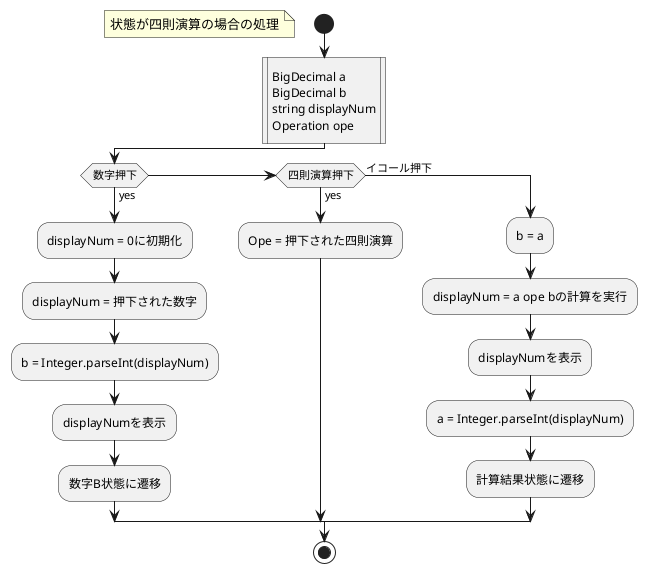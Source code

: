 @startuml
start
floating note left: 状態が四則演算の場合の処理
 :BigDecimal a
 BigDecimal b
 string displayNum
 Operation ope|
if (数字押下) then (yes)
  :displayNum = 0に初期化;
  :displayNum = 押下された数字;
  :b = Integer.parseInt(displayNum);
  :displayNumを表示;
  :数字B状態に遷移;
elseif (四則演算押下) then (yes)
  :Ope = 押下された四則演算;
else (イコール押下)
  :b = a;
  :displayNum = a ope bの計算を実行;
  :displayNumを表示;
  :a = Integer.parseInt(displayNum);
  :計算結果状態に遷移;
endif
stop
@enduml